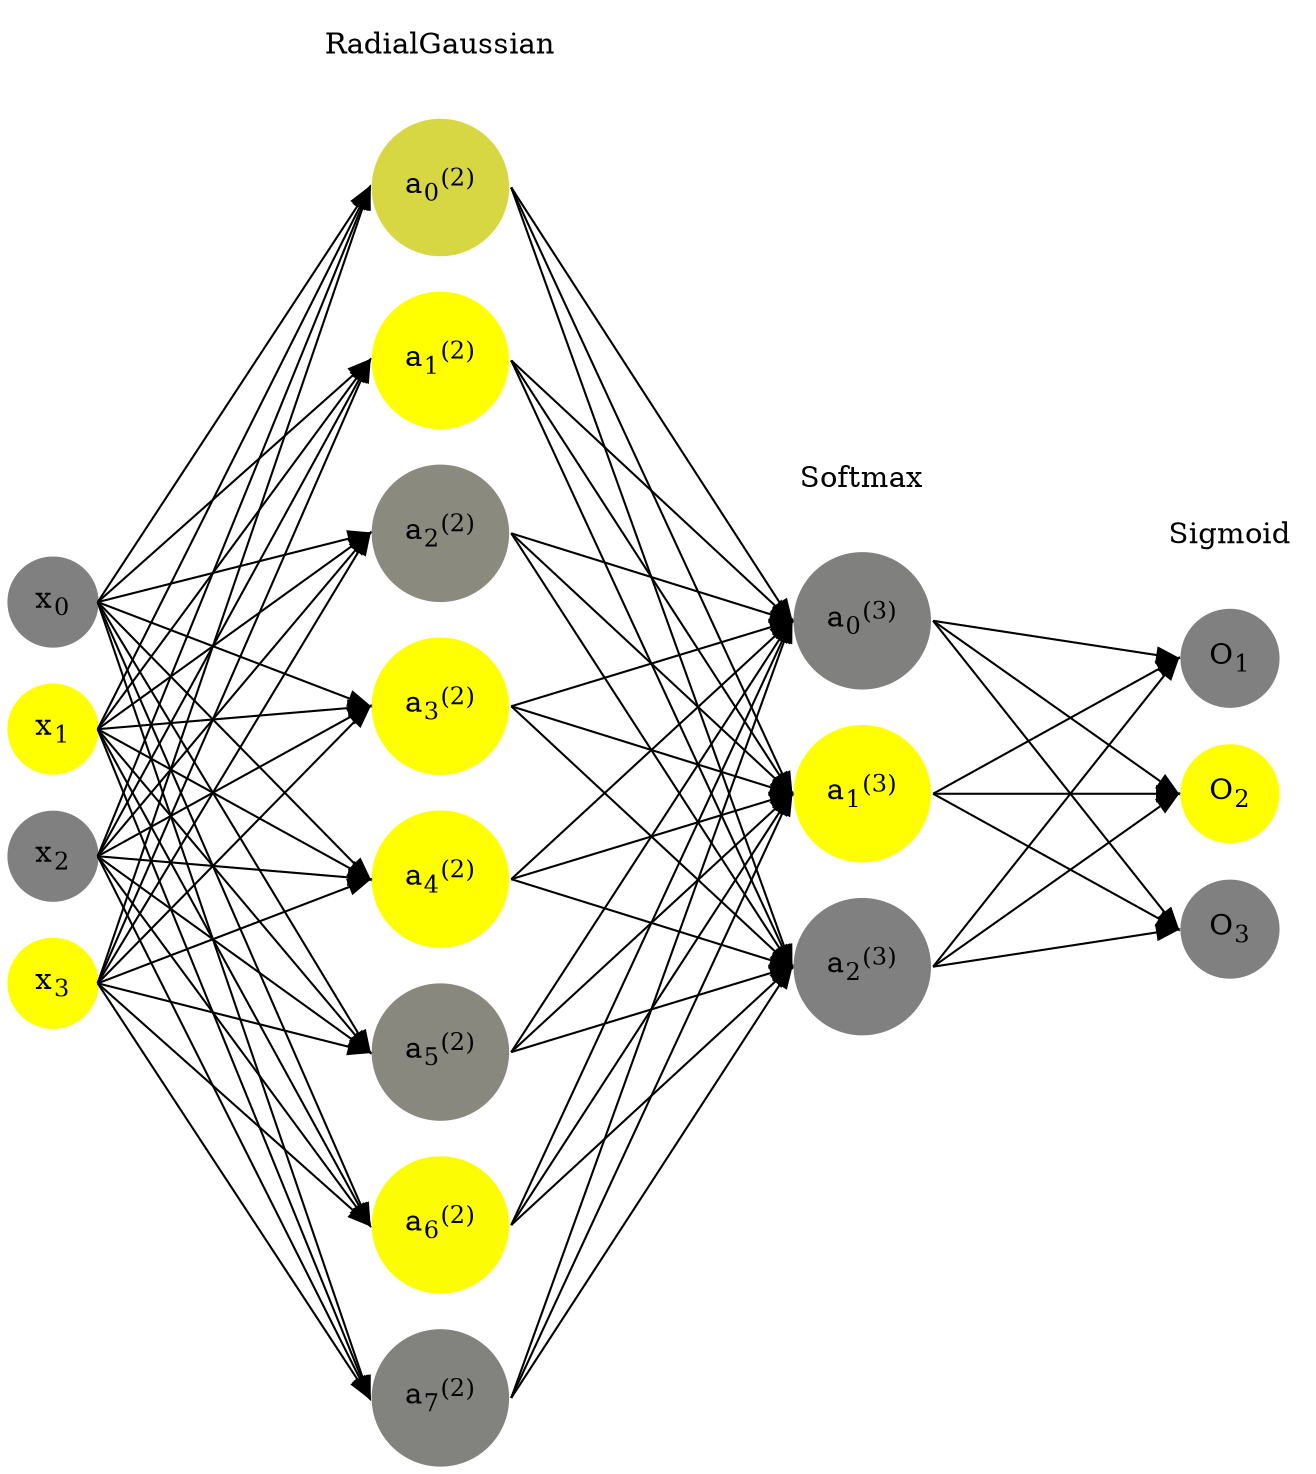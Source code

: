 digraph G {
	rankdir = LR;
	splines=false;
	edge[style=invis];
	ranksep= 1.4;
	{
	node [shape=circle, color="0.1667, 0.0, 0.5", style=filled, fillcolor="0.1667, 0.0, 0.5"];
	x0 [label=<x<sub>0</sub>>];
	}
	{
	node [shape=circle, color="0.1667, 1.0, 1.0", style=filled, fillcolor="0.1667, 1.0, 1.0"];
	x1 [label=<x<sub>1</sub>>];
	}
	{
	node [shape=circle, color="0.1667, 0.0, 0.5", style=filled, fillcolor="0.1667, 0.0, 0.5"];
	x2 [label=<x<sub>2</sub>>];
	}
	{
	node [shape=circle, color="0.1667, 1.0, 1.0", style=filled, fillcolor="0.1667, 1.0, 1.0"];
	x3 [label=<x<sub>3</sub>>];
	}
	{
	node [shape=circle, color="0.1667, 0.686936, 0.843468", style=filled, fillcolor="0.1667, 0.686936, 0.843468"];
	a02 [label=<a<sub>0</sub><sup>(2)</sup>>];
	}
	{
	node [shape=circle, color="0.1667, 0.999776, 0.999888", style=filled, fillcolor="0.1667, 0.999776, 0.999888"];
	a12 [label=<a<sub>1</sub><sup>(2)</sup>>];
	}
	{
	node [shape=circle, color="0.1667, 0.084370, 0.542185", style=filled, fillcolor="0.1667, 0.084370, 0.542185"];
	a22 [label=<a<sub>2</sub><sup>(2)</sup>>];
	}
	{
	node [shape=circle, color="0.1667, 0.995953, 0.997977", style=filled, fillcolor="0.1667, 0.995953, 0.997977"];
	a32 [label=<a<sub>3</sub><sup>(2)</sup>>];
	}
	{
	node [shape=circle, color="0.1667, 0.999988, 0.999994", style=filled, fillcolor="0.1667, 0.999988, 0.999994"];
	a42 [label=<a<sub>4</sub><sup>(2)</sup>>];
	}
	{
	node [shape=circle, color="0.1667, 0.068634, 0.534317", style=filled, fillcolor="0.1667, 0.068634, 0.534317"];
	a52 [label=<a<sub>5</sub><sup>(2)</sup>>];
	}
	{
	node [shape=circle, color="0.1667, 0.976629, 0.988314", style=filled, fillcolor="0.1667, 0.976629, 0.988314"];
	a62 [label=<a<sub>6</sub><sup>(2)</sup>>];
	}
	{
	node [shape=circle, color="0.1667, 0.017476, 0.508738", style=filled, fillcolor="0.1667, 0.017476, 0.508738"];
	a72 [label=<a<sub>7</sub><sup>(2)</sup>>];
	}
	{
	node [shape=circle, color="0.1667, 0.005417, 0.502709", style=filled, fillcolor="0.1667, 0.005417, 0.502709"];
	a03 [label=<a<sub>0</sub><sup>(3)</sup>>];
	}
	{
	node [shape=circle, color="0.1667, 0.994583, 0.997291", style=filled, fillcolor="0.1667, 0.994583, 0.997291"];
	a13 [label=<a<sub>1</sub><sup>(3)</sup>>];
	}
	{
	node [shape=circle, color="0.1667, 0.000000, 0.500000", style=filled, fillcolor="0.1667, 0.000000, 0.500000"];
	a23 [label=<a<sub>2</sub><sup>(3)</sup>>];
	}
	{
	node [shape=circle, color="0.1667, 0.0, 0.5", style=filled, fillcolor="0.1667, 0.0, 0.5"];
	O1 [label=<O<sub>1</sub>>];
	}
	{
	node [shape=circle, color="0.1667, 1.0, 1.0", style=filled, fillcolor="0.1667, 1.0, 1.0"];
	O2 [label=<O<sub>2</sub>>];
	}
	{
	node [shape=circle, color="0.1667, 0.0, 0.5", style=filled, fillcolor="0.1667, 0.0, 0.5"];
	O3 [label=<O<sub>3</sub>>];
	}
	{
	rank=same;
	x0->x1->x2->x3;
	}
	{
	rank=same;
	a02->a12->a22->a32->a42->a52->a62->a72;
	}
	{
	rank=same;
	a03->a13->a23;
	}
	{
	rank=same;
	O1->O2->O3;
	}
	l1 [shape=plaintext,label="RadialGaussian"];
	l1->a02;
	{rank=same; l1;a02};
	l2 [shape=plaintext,label="Softmax"];
	l2->a03;
	{rank=same; l2;a03};
	l3 [shape=plaintext,label="Sigmoid"];
	l3->O1;
	{rank=same; l3;O1};
edge[style=solid, tailport=e, headport=w];
	{x0;x1;x2;x3} -> {a02;a12;a22;a32;a42;a52;a62;a72};
	{a02;a12;a22;a32;a42;a52;a62;a72} -> {a03;a13;a23};
	{a03;a13;a23} -> {O1,O2,O3};
}